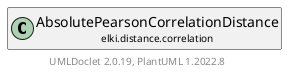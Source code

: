 @startuml
    remove .*\.(Instance|Par|Parameterizer|Factory)$
    set namespaceSeparator none
    hide empty fields
    hide empty methods

    class "<size:14>AbsolutePearsonCorrelationDistance.Par\n<size:10>elki.distance.correlation" as elki.distance.correlation.AbsolutePearsonCorrelationDistance.Par [[AbsolutePearsonCorrelationDistance.Par.html]] {
        +make(): AbsolutePearsonCorrelationDistance
    }

    interface "<size:14>Parameterizer\n<size:10>elki.utilities.optionhandling" as elki.utilities.optionhandling.Parameterizer [[../../utilities/optionhandling/Parameterizer.html]] {
        {abstract} +make(): Object
    }
    class "<size:14>AbsolutePearsonCorrelationDistance\n<size:10>elki.distance.correlation" as elki.distance.correlation.AbsolutePearsonCorrelationDistance [[AbsolutePearsonCorrelationDistance.html]]

    elki.utilities.optionhandling.Parameterizer <|.. elki.distance.correlation.AbsolutePearsonCorrelationDistance.Par
    elki.distance.correlation.AbsolutePearsonCorrelationDistance +-- elki.distance.correlation.AbsolutePearsonCorrelationDistance.Par

    center footer UMLDoclet 2.0.19, PlantUML 1.2022.8
@enduml
